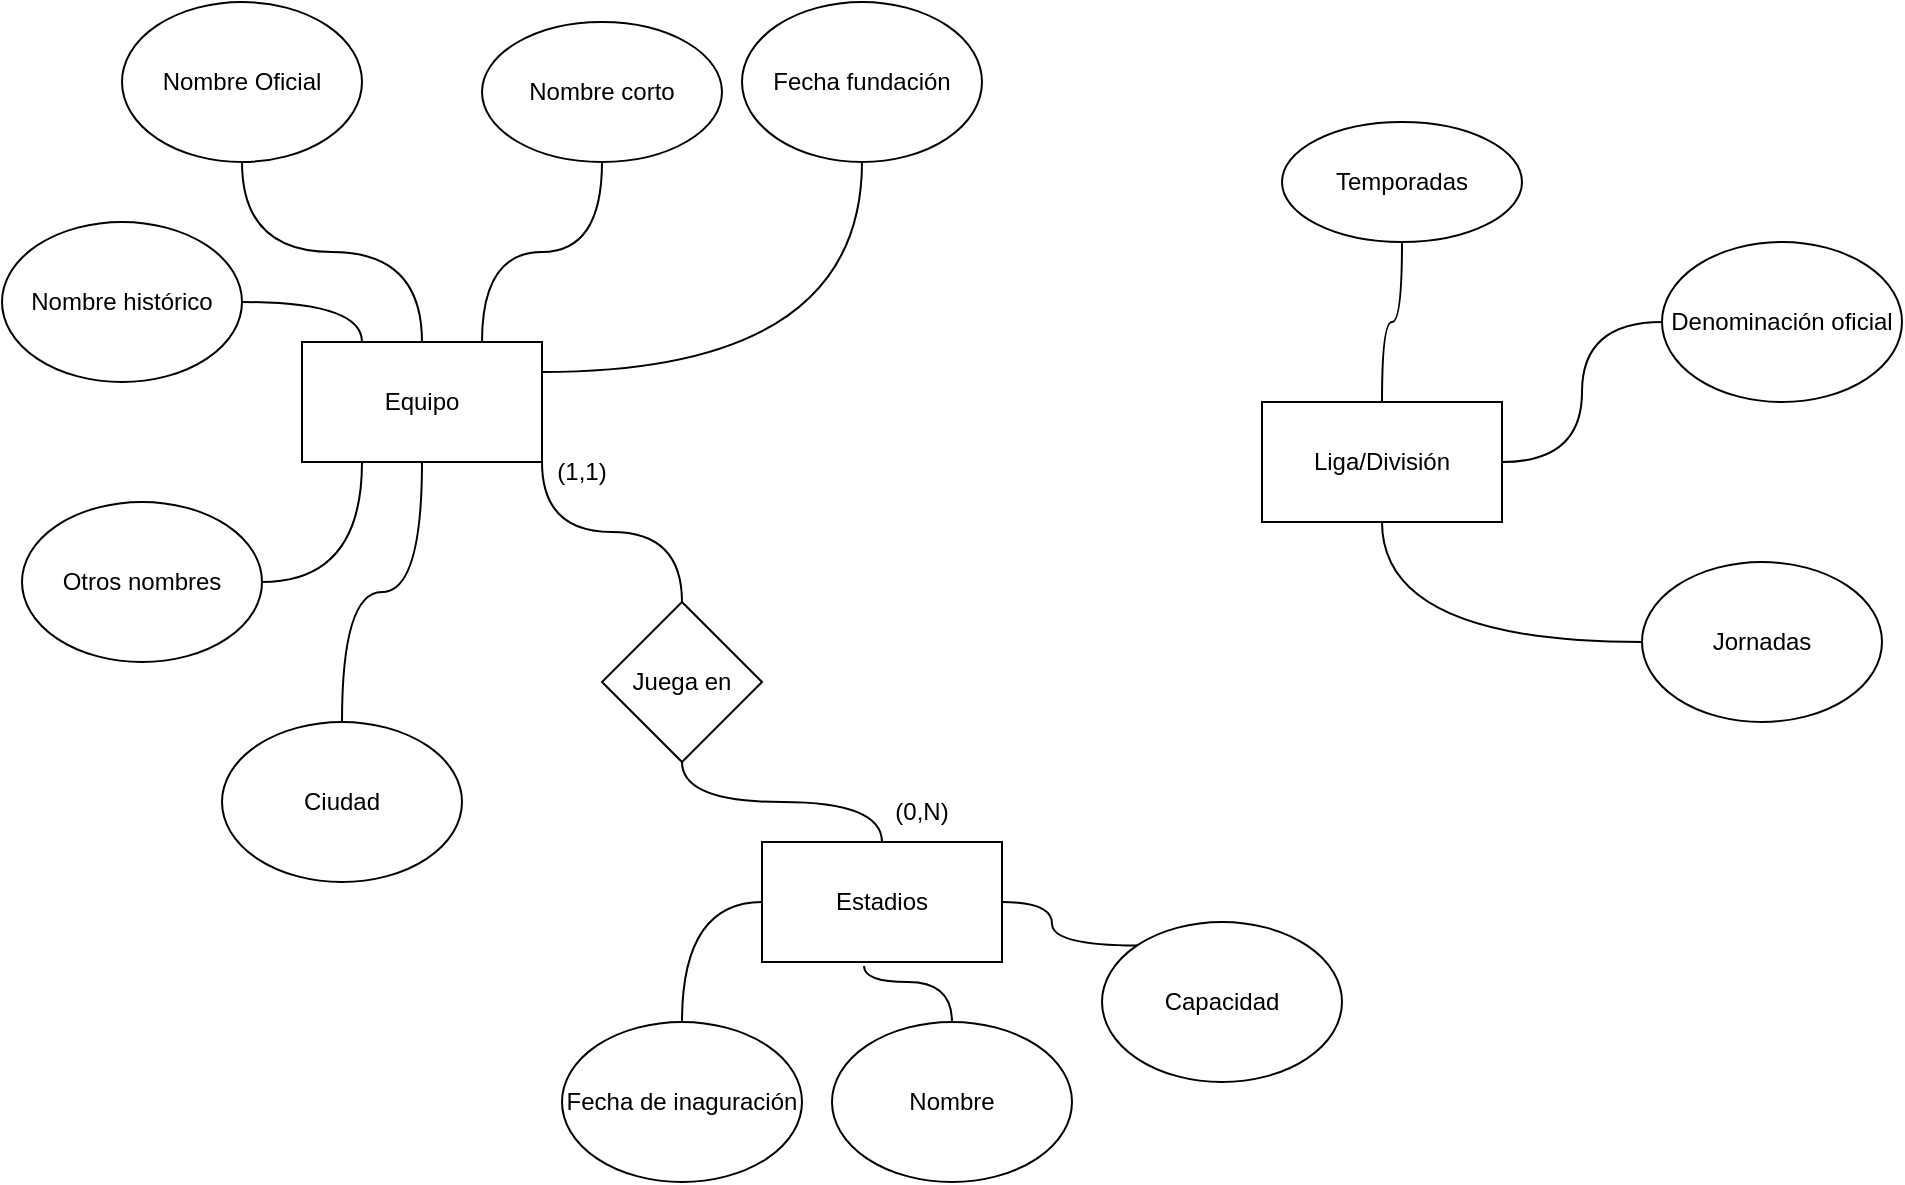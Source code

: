 <mxfile version="20.8.20" type="github">
  <diagram id="R2lEEEUBdFMjLlhIrx00" name="Page-1">
    <mxGraphModel dx="1194" dy="647" grid="1" gridSize="10" guides="1" tooltips="1" connect="1" arrows="1" fold="1" page="1" pageScale="1" pageWidth="850" pageHeight="1100" math="0" shadow="0" extFonts="Permanent Marker^https://fonts.googleapis.com/css?family=Permanent+Marker">
      <root>
        <mxCell id="0" />
        <mxCell id="1" parent="0" />
        <mxCell id="bkdPCyFF_JCRdizK2mb8-16" style="edgeStyle=orthogonalEdgeStyle;curved=1;rounded=0;orthogonalLoop=1;jettySize=auto;html=1;exitX=1;exitY=0.25;exitDx=0;exitDy=0;strokeWidth=1;endArrow=none;endFill=0;" parent="1" source="bkdPCyFF_JCRdizK2mb8-1" target="bkdPCyFF_JCRdizK2mb8-15" edge="1">
          <mxGeometry relative="1" as="geometry" />
        </mxCell>
        <mxCell id="JjR6LY6D7as-J1LcovHU-2" style="edgeStyle=orthogonalEdgeStyle;curved=1;rounded=0;orthogonalLoop=1;jettySize=auto;html=1;exitX=1;exitY=1;exitDx=0;exitDy=0;strokeWidth=1;endArrow=none;endFill=0;" edge="1" parent="1" source="bkdPCyFF_JCRdizK2mb8-1" target="JjR6LY6D7as-J1LcovHU-1">
          <mxGeometry relative="1" as="geometry" />
        </mxCell>
        <mxCell id="bkdPCyFF_JCRdizK2mb8-1" value="Equipo" style="rounded=0;whiteSpace=wrap;html=1;" parent="1" vertex="1">
          <mxGeometry x="160" y="180" width="120" height="60" as="geometry" />
        </mxCell>
        <mxCell id="bkdPCyFF_JCRdizK2mb8-2" value="Estadios" style="rounded=0;whiteSpace=wrap;html=1;" parent="1" vertex="1">
          <mxGeometry x="390" y="430" width="120" height="60" as="geometry" />
        </mxCell>
        <mxCell id="bkdPCyFF_JCRdizK2mb8-3" value="Liga/División" style="rounded=0;whiteSpace=wrap;html=1;" parent="1" vertex="1">
          <mxGeometry x="640" y="210" width="120" height="60" as="geometry" />
        </mxCell>
        <mxCell id="bkdPCyFF_JCRdizK2mb8-5" style="rounded=0;orthogonalLoop=1;jettySize=auto;html=1;edgeStyle=orthogonalEdgeStyle;curved=1;strokeWidth=1;endArrow=none;endFill=0;" parent="1" source="bkdPCyFF_JCRdizK2mb8-4" target="bkdPCyFF_JCRdizK2mb8-1" edge="1">
          <mxGeometry relative="1" as="geometry" />
        </mxCell>
        <mxCell id="bkdPCyFF_JCRdizK2mb8-4" value="Nombre Oficial" style="ellipse;whiteSpace=wrap;html=1;" parent="1" vertex="1">
          <mxGeometry x="70" y="10" width="120" height="80" as="geometry" />
        </mxCell>
        <mxCell id="bkdPCyFF_JCRdizK2mb8-8" style="edgeStyle=orthogonalEdgeStyle;curved=1;rounded=0;orthogonalLoop=1;jettySize=auto;html=1;entryX=0.75;entryY=0;entryDx=0;entryDy=0;strokeWidth=1;endArrow=none;endFill=0;" parent="1" source="bkdPCyFF_JCRdizK2mb8-7" target="bkdPCyFF_JCRdizK2mb8-1" edge="1">
          <mxGeometry relative="1" as="geometry" />
        </mxCell>
        <mxCell id="bkdPCyFF_JCRdizK2mb8-7" value="Nombre corto" style="ellipse;whiteSpace=wrap;html=1;" parent="1" vertex="1">
          <mxGeometry x="250" y="20" width="120" height="70" as="geometry" />
        </mxCell>
        <mxCell id="bkdPCyFF_JCRdizK2mb8-10" style="edgeStyle=orthogonalEdgeStyle;curved=1;rounded=0;orthogonalLoop=1;jettySize=auto;html=1;entryX=0.25;entryY=0;entryDx=0;entryDy=0;strokeWidth=1;endArrow=none;endFill=0;" parent="1" source="bkdPCyFF_JCRdizK2mb8-9" target="bkdPCyFF_JCRdizK2mb8-1" edge="1">
          <mxGeometry relative="1" as="geometry" />
        </mxCell>
        <mxCell id="bkdPCyFF_JCRdizK2mb8-9" value="Nombre histórico" style="ellipse;whiteSpace=wrap;html=1;" parent="1" vertex="1">
          <mxGeometry x="10" y="120" width="120" height="80" as="geometry" />
        </mxCell>
        <mxCell id="bkdPCyFF_JCRdizK2mb8-12" style="edgeStyle=orthogonalEdgeStyle;curved=1;rounded=0;orthogonalLoop=1;jettySize=auto;html=1;entryX=0.25;entryY=1;entryDx=0;entryDy=0;strokeWidth=1;endArrow=none;endFill=0;" parent="1" source="bkdPCyFF_JCRdizK2mb8-11" target="bkdPCyFF_JCRdizK2mb8-1" edge="1">
          <mxGeometry relative="1" as="geometry" />
        </mxCell>
        <mxCell id="bkdPCyFF_JCRdizK2mb8-11" value="Otros nombres" style="ellipse;whiteSpace=wrap;html=1;" parent="1" vertex="1">
          <mxGeometry x="20" y="260" width="120" height="80" as="geometry" />
        </mxCell>
        <mxCell id="bkdPCyFF_JCRdizK2mb8-14" style="edgeStyle=orthogonalEdgeStyle;curved=1;rounded=0;orthogonalLoop=1;jettySize=auto;html=1;entryX=0.5;entryY=1;entryDx=0;entryDy=0;strokeWidth=1;endArrow=none;endFill=0;" parent="1" source="bkdPCyFF_JCRdizK2mb8-13" target="bkdPCyFF_JCRdizK2mb8-1" edge="1">
          <mxGeometry relative="1" as="geometry" />
        </mxCell>
        <mxCell id="bkdPCyFF_JCRdizK2mb8-13" value="Ciudad" style="ellipse;whiteSpace=wrap;html=1;" parent="1" vertex="1">
          <mxGeometry x="120" y="370" width="120" height="80" as="geometry" />
        </mxCell>
        <mxCell id="bkdPCyFF_JCRdizK2mb8-15" value="Fecha fundación" style="ellipse;whiteSpace=wrap;html=1;" parent="1" vertex="1">
          <mxGeometry x="380" y="10" width="120" height="80" as="geometry" />
        </mxCell>
        <mxCell id="bkdPCyFF_JCRdizK2mb8-22" style="edgeStyle=orthogonalEdgeStyle;curved=1;rounded=0;orthogonalLoop=1;jettySize=auto;html=1;exitX=0.5;exitY=0;exitDx=0;exitDy=0;entryX=0.425;entryY=1.033;entryDx=0;entryDy=0;entryPerimeter=0;strokeWidth=1;endArrow=none;endFill=0;" parent="1" source="bkdPCyFF_JCRdizK2mb8-17" target="bkdPCyFF_JCRdizK2mb8-2" edge="1">
          <mxGeometry relative="1" as="geometry" />
        </mxCell>
        <mxCell id="bkdPCyFF_JCRdizK2mb8-17" value="Nombre" style="ellipse;whiteSpace=wrap;html=1;" parent="1" vertex="1">
          <mxGeometry x="425" y="520" width="120" height="80" as="geometry" />
        </mxCell>
        <mxCell id="bkdPCyFF_JCRdizK2mb8-21" style="edgeStyle=orthogonalEdgeStyle;curved=1;rounded=0;orthogonalLoop=1;jettySize=auto;html=1;exitX=0.5;exitY=0;exitDx=0;exitDy=0;entryX=0;entryY=0.5;entryDx=0;entryDy=0;strokeWidth=1;endArrow=none;endFill=0;" parent="1" source="bkdPCyFF_JCRdizK2mb8-18" target="bkdPCyFF_JCRdizK2mb8-2" edge="1">
          <mxGeometry relative="1" as="geometry" />
        </mxCell>
        <mxCell id="bkdPCyFF_JCRdizK2mb8-18" value="Fecha de inaguración" style="ellipse;whiteSpace=wrap;html=1;" parent="1" vertex="1">
          <mxGeometry x="290" y="520" width="120" height="80" as="geometry" />
        </mxCell>
        <mxCell id="bkdPCyFF_JCRdizK2mb8-23" style="edgeStyle=orthogonalEdgeStyle;curved=1;rounded=0;orthogonalLoop=1;jettySize=auto;html=1;exitX=0;exitY=0;exitDx=0;exitDy=0;entryX=1;entryY=0.5;entryDx=0;entryDy=0;strokeWidth=1;endArrow=none;endFill=0;" parent="1" source="bkdPCyFF_JCRdizK2mb8-19" target="bkdPCyFF_JCRdizK2mb8-2" edge="1">
          <mxGeometry relative="1" as="geometry" />
        </mxCell>
        <mxCell id="bkdPCyFF_JCRdizK2mb8-19" value="Capacidad" style="ellipse;whiteSpace=wrap;html=1;" parent="1" vertex="1">
          <mxGeometry x="560" y="470" width="120" height="80" as="geometry" />
        </mxCell>
        <mxCell id="bkdPCyFF_JCRdizK2mb8-30" style="edgeStyle=orthogonalEdgeStyle;curved=1;rounded=0;orthogonalLoop=1;jettySize=auto;html=1;exitX=0;exitY=0.5;exitDx=0;exitDy=0;entryX=1;entryY=0.5;entryDx=0;entryDy=0;strokeWidth=1;endArrow=none;endFill=0;" parent="1" source="bkdPCyFF_JCRdizK2mb8-24" target="bkdPCyFF_JCRdizK2mb8-3" edge="1">
          <mxGeometry relative="1" as="geometry" />
        </mxCell>
        <mxCell id="bkdPCyFF_JCRdizK2mb8-24" value="Denominación oficial" style="ellipse;whiteSpace=wrap;html=1;" parent="1" vertex="1">
          <mxGeometry x="840" y="130" width="120" height="80" as="geometry" />
        </mxCell>
        <mxCell id="bkdPCyFF_JCRdizK2mb8-29" style="edgeStyle=orthogonalEdgeStyle;curved=1;rounded=0;orthogonalLoop=1;jettySize=auto;html=1;entryX=0.5;entryY=0;entryDx=0;entryDy=0;strokeWidth=1;endArrow=none;endFill=0;" parent="1" source="bkdPCyFF_JCRdizK2mb8-26" target="bkdPCyFF_JCRdizK2mb8-3" edge="1">
          <mxGeometry relative="1" as="geometry" />
        </mxCell>
        <mxCell id="bkdPCyFF_JCRdizK2mb8-26" value="Temporadas" style="ellipse;whiteSpace=wrap;html=1;" parent="1" vertex="1">
          <mxGeometry x="650" y="70" width="120" height="60" as="geometry" />
        </mxCell>
        <mxCell id="bkdPCyFF_JCRdizK2mb8-31" style="edgeStyle=orthogonalEdgeStyle;curved=1;rounded=0;orthogonalLoop=1;jettySize=auto;html=1;exitX=0;exitY=0.5;exitDx=0;exitDy=0;entryX=0.5;entryY=1;entryDx=0;entryDy=0;strokeWidth=1;endArrow=none;endFill=0;" parent="1" source="bkdPCyFF_JCRdizK2mb8-27" target="bkdPCyFF_JCRdizK2mb8-3" edge="1">
          <mxGeometry relative="1" as="geometry" />
        </mxCell>
        <mxCell id="bkdPCyFF_JCRdizK2mb8-27" value="Jornadas" style="ellipse;whiteSpace=wrap;html=1;" parent="1" vertex="1">
          <mxGeometry x="830" y="290" width="120" height="80" as="geometry" />
        </mxCell>
        <mxCell id="JjR6LY6D7as-J1LcovHU-3" style="edgeStyle=orthogonalEdgeStyle;curved=1;rounded=0;orthogonalLoop=1;jettySize=auto;html=1;exitX=0.5;exitY=1;exitDx=0;exitDy=0;entryX=0.5;entryY=0;entryDx=0;entryDy=0;strokeWidth=1;endArrow=none;endFill=0;" edge="1" parent="1" source="JjR6LY6D7as-J1LcovHU-1" target="bkdPCyFF_JCRdizK2mb8-2">
          <mxGeometry relative="1" as="geometry" />
        </mxCell>
        <mxCell id="JjR6LY6D7as-J1LcovHU-1" value="Juega en" style="rhombus;whiteSpace=wrap;html=1;" vertex="1" parent="1">
          <mxGeometry x="310" y="310" width="80" height="80" as="geometry" />
        </mxCell>
        <mxCell id="JjR6LY6D7as-J1LcovHU-4" value="(1,1)" style="text;html=1;strokeColor=none;fillColor=none;align=center;verticalAlign=middle;whiteSpace=wrap;rounded=0;" vertex="1" parent="1">
          <mxGeometry x="270" y="230" width="60" height="30" as="geometry" />
        </mxCell>
        <mxCell id="JjR6LY6D7as-J1LcovHU-5" value="(0,N)" style="text;html=1;strokeColor=none;fillColor=none;align=center;verticalAlign=middle;whiteSpace=wrap;rounded=0;" vertex="1" parent="1">
          <mxGeometry x="440" y="400" width="60" height="30" as="geometry" />
        </mxCell>
      </root>
    </mxGraphModel>
  </diagram>
</mxfile>
